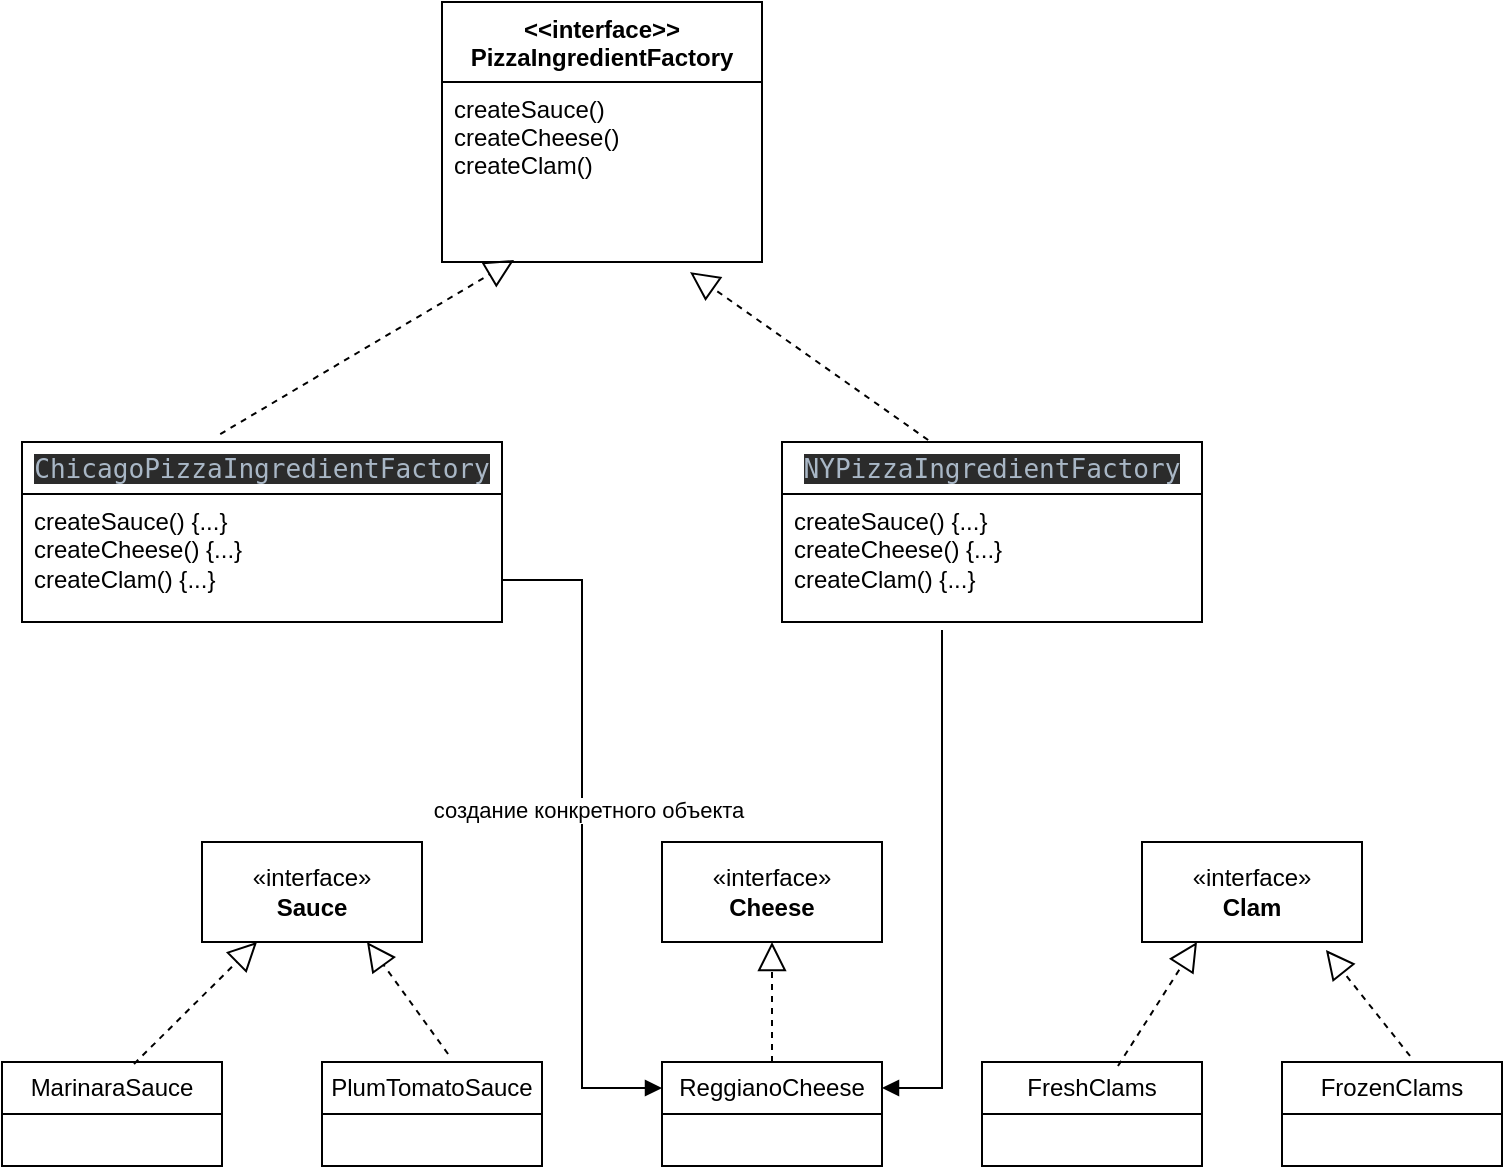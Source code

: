 <mxfile version="24.1.0" type="device">
  <diagram id="C5RBs43oDa-KdzZeNtuy" name="Page-1">
    <mxGraphModel dx="1026" dy="743" grid="1" gridSize="10" guides="1" tooltips="1" connect="1" arrows="1" fold="1" page="1" pageScale="1" pageWidth="827" pageHeight="1169" math="0" shadow="0">
      <root>
        <mxCell id="WIyWlLk6GJQsqaUBKTNV-0" />
        <mxCell id="WIyWlLk6GJQsqaUBKTNV-1" parent="WIyWlLk6GJQsqaUBKTNV-0" />
        <mxCell id="zkfFHV4jXpPFQw0GAbJ--17" value="&lt;&lt;interface&gt;&gt;&#xa;PizzaIngredientFactory" style="swimlane;fontStyle=1;align=center;verticalAlign=top;childLayout=stackLayout;horizontal=1;startSize=40;horizontalStack=0;resizeParent=1;resizeLast=0;collapsible=1;marginBottom=0;rounded=0;shadow=0;strokeWidth=1;" parent="WIyWlLk6GJQsqaUBKTNV-1" vertex="1">
          <mxGeometry x="280" y="50" width="160" height="130" as="geometry">
            <mxRectangle x="550" y="140" width="160" height="26" as="alternateBounds" />
          </mxGeometry>
        </mxCell>
        <mxCell id="zkfFHV4jXpPFQw0GAbJ--18" value="createSauce()&#xa;createCheese()&#xa;createClam()&#xa;" style="text;align=left;verticalAlign=top;spacingLeft=4;spacingRight=4;overflow=hidden;rotatable=0;points=[[0,0.5],[1,0.5]];portConstraint=eastwest;" parent="zkfFHV4jXpPFQw0GAbJ--17" vertex="1">
          <mxGeometry y="40" width="160" height="90" as="geometry" />
        </mxCell>
        <mxCell id="k7H9lZoIsquwD9JlWi5O-0" value="&lt;pre style=&quot;background-color:#2b2b2b;color:#a9b7c6;font-family:&#39;JetBrains Mono&#39;,monospace;font-size:9.8pt;&quot;&gt;ChicagoPizzaIngredientFactory&lt;/pre&gt;" style="swimlane;fontStyle=0;childLayout=stackLayout;horizontal=1;startSize=26;fillColor=none;horizontalStack=0;resizeParent=1;resizeParentMax=0;resizeLast=0;collapsible=1;marginBottom=0;whiteSpace=wrap;html=1;" vertex="1" parent="WIyWlLk6GJQsqaUBKTNV-1">
          <mxGeometry x="70" y="270" width="240" height="90" as="geometry" />
        </mxCell>
        <mxCell id="k7H9lZoIsquwD9JlWi5O-2" value="createSauce() {...}&lt;br style=&quot;padding: 0px; margin: 0px;&quot;&gt;createCheese() {...}&lt;div&gt;createClam() {...}&lt;div style=&quot;padding: 0px; margin: 0px;&quot;&gt;&lt;br style=&quot;padding: 0px; margin: 0px; text-wrap: nowrap;&quot;&gt;&lt;/div&gt;&lt;/div&gt;" style="text;strokeColor=none;fillColor=none;align=left;verticalAlign=top;spacingLeft=4;spacingRight=4;overflow=hidden;rotatable=0;points=[[0,0.5],[1,0.5]];portConstraint=eastwest;whiteSpace=wrap;html=1;" vertex="1" parent="k7H9lZoIsquwD9JlWi5O-0">
          <mxGeometry y="26" width="240" height="64" as="geometry" />
        </mxCell>
        <mxCell id="k7H9lZoIsquwD9JlWi5O-4" value="&lt;pre style=&quot;background-color:#2b2b2b;color:#a9b7c6;font-family:&#39;JetBrains Mono&#39;,monospace;font-size:9.8pt;&quot;&gt;NYPizzaIngredientFactory&lt;/pre&gt;" style="swimlane;fontStyle=0;childLayout=stackLayout;horizontal=1;startSize=26;fillColor=none;horizontalStack=0;resizeParent=1;resizeParentMax=0;resizeLast=0;collapsible=1;marginBottom=0;whiteSpace=wrap;html=1;" vertex="1" parent="WIyWlLk6GJQsqaUBKTNV-1">
          <mxGeometry x="450" y="270" width="210" height="90" as="geometry" />
        </mxCell>
        <mxCell id="k7H9lZoIsquwD9JlWi5O-5" value="createSauce() {...}&lt;br style=&quot;padding: 0px; margin: 0px;&quot;&gt;createCheese() {...}&lt;br style=&quot;padding: 0px; margin: 0px;&quot;&gt;createClam() {...}&lt;div style=&quot;padding: 0px; margin: 0px;&quot;&gt;&lt;br style=&quot;padding: 0px; margin: 0px; text-wrap: nowrap;&quot;&gt;&lt;/div&gt;" style="text;strokeColor=none;fillColor=none;align=left;verticalAlign=top;spacingLeft=4;spacingRight=4;overflow=hidden;rotatable=0;points=[[0,0.5],[1,0.5]];portConstraint=eastwest;whiteSpace=wrap;html=1;" vertex="1" parent="k7H9lZoIsquwD9JlWi5O-4">
          <mxGeometry y="26" width="210" height="64" as="geometry" />
        </mxCell>
        <mxCell id="k7H9lZoIsquwD9JlWi5O-12" value="«interface»&lt;br&gt;&lt;b&gt;Sauce&lt;/b&gt;" style="html=1;whiteSpace=wrap;" vertex="1" parent="WIyWlLk6GJQsqaUBKTNV-1">
          <mxGeometry x="160" y="470" width="110" height="50" as="geometry" />
        </mxCell>
        <mxCell id="k7H9lZoIsquwD9JlWi5O-13" value="«interface»&lt;br&gt;&lt;b&gt;Cheese&lt;/b&gt;" style="html=1;whiteSpace=wrap;" vertex="1" parent="WIyWlLk6GJQsqaUBKTNV-1">
          <mxGeometry x="390" y="470" width="110" height="50" as="geometry" />
        </mxCell>
        <mxCell id="k7H9lZoIsquwD9JlWi5O-14" value="«interface»&lt;br&gt;&lt;b&gt;Clam&lt;/b&gt;" style="html=1;whiteSpace=wrap;" vertex="1" parent="WIyWlLk6GJQsqaUBKTNV-1">
          <mxGeometry x="630" y="470" width="110" height="50" as="geometry" />
        </mxCell>
        <mxCell id="k7H9lZoIsquwD9JlWi5O-15" value="MarinaraSauce" style="swimlane;fontStyle=0;childLayout=stackLayout;horizontal=1;startSize=26;fillColor=none;horizontalStack=0;resizeParent=1;resizeParentMax=0;resizeLast=0;collapsible=1;marginBottom=0;whiteSpace=wrap;html=1;" vertex="1" parent="WIyWlLk6GJQsqaUBKTNV-1">
          <mxGeometry x="60" y="580" width="110" height="52" as="geometry" />
        </mxCell>
        <mxCell id="k7H9lZoIsquwD9JlWi5O-19" value="" style="endArrow=block;dashed=1;endFill=0;endSize=12;html=1;rounded=0;exitX=0.413;exitY=-0.044;exitDx=0;exitDy=0;exitPerimeter=0;entryX=0.225;entryY=0.989;entryDx=0;entryDy=0;entryPerimeter=0;" edge="1" parent="WIyWlLk6GJQsqaUBKTNV-1" source="k7H9lZoIsquwD9JlWi5O-0" target="zkfFHV4jXpPFQw0GAbJ--18">
          <mxGeometry width="160" relative="1" as="geometry">
            <mxPoint x="150" y="230" as="sourcePoint" />
            <mxPoint x="310" y="230" as="targetPoint" />
          </mxGeometry>
        </mxCell>
        <mxCell id="k7H9lZoIsquwD9JlWi5O-20" value="" style="endArrow=block;dashed=1;endFill=0;endSize=12;html=1;rounded=0;exitX=0.348;exitY=-0.011;exitDx=0;exitDy=0;exitPerimeter=0;entryX=0.775;entryY=1.056;entryDx=0;entryDy=0;entryPerimeter=0;" edge="1" parent="WIyWlLk6GJQsqaUBKTNV-1" source="k7H9lZoIsquwD9JlWi5O-4" target="zkfFHV4jXpPFQw0GAbJ--18">
          <mxGeometry width="160" relative="1" as="geometry">
            <mxPoint x="179" y="276" as="sourcePoint" />
            <mxPoint x="326" y="189" as="targetPoint" />
          </mxGeometry>
        </mxCell>
        <mxCell id="k7H9lZoIsquwD9JlWi5O-21" value="PlumTomatoSauce" style="swimlane;fontStyle=0;childLayout=stackLayout;horizontal=1;startSize=26;fillColor=none;horizontalStack=0;resizeParent=1;resizeParentMax=0;resizeLast=0;collapsible=1;marginBottom=0;whiteSpace=wrap;html=1;" vertex="1" parent="WIyWlLk6GJQsqaUBKTNV-1">
          <mxGeometry x="220" y="580" width="110" height="52" as="geometry" />
        </mxCell>
        <mxCell id="k7H9lZoIsquwD9JlWi5O-22" value="ReggianoCheese" style="swimlane;fontStyle=0;childLayout=stackLayout;horizontal=1;startSize=26;fillColor=none;horizontalStack=0;resizeParent=1;resizeParentMax=0;resizeLast=0;collapsible=1;marginBottom=0;whiteSpace=wrap;html=1;" vertex="1" parent="WIyWlLk6GJQsqaUBKTNV-1">
          <mxGeometry x="390" y="580" width="110" height="52" as="geometry" />
        </mxCell>
        <mxCell id="k7H9lZoIsquwD9JlWi5O-23" value="FreshClams" style="swimlane;fontStyle=0;childLayout=stackLayout;horizontal=1;startSize=26;fillColor=none;horizontalStack=0;resizeParent=1;resizeParentMax=0;resizeLast=0;collapsible=1;marginBottom=0;whiteSpace=wrap;html=1;" vertex="1" parent="WIyWlLk6GJQsqaUBKTNV-1">
          <mxGeometry x="550" y="580" width="110" height="52" as="geometry" />
        </mxCell>
        <mxCell id="k7H9lZoIsquwD9JlWi5O-24" value="FrozenClams" style="swimlane;fontStyle=0;childLayout=stackLayout;horizontal=1;startSize=26;fillColor=none;horizontalStack=0;resizeParent=1;resizeParentMax=0;resizeLast=0;collapsible=1;marginBottom=0;whiteSpace=wrap;html=1;" vertex="1" parent="WIyWlLk6GJQsqaUBKTNV-1">
          <mxGeometry x="700" y="580" width="110" height="52" as="geometry" />
        </mxCell>
        <mxCell id="k7H9lZoIsquwD9JlWi5O-25" value="" style="endArrow=block;dashed=1;endFill=0;endSize=12;html=1;rounded=0;exitX=0.6;exitY=0.019;exitDx=0;exitDy=0;exitPerimeter=0;entryX=0.25;entryY=1;entryDx=0;entryDy=0;" edge="1" parent="WIyWlLk6GJQsqaUBKTNV-1" source="k7H9lZoIsquwD9JlWi5O-15" target="k7H9lZoIsquwD9JlWi5O-12">
          <mxGeometry width="160" relative="1" as="geometry">
            <mxPoint x="179" y="276" as="sourcePoint" />
            <mxPoint x="326" y="189" as="targetPoint" />
          </mxGeometry>
        </mxCell>
        <mxCell id="k7H9lZoIsquwD9JlWi5O-26" value="" style="endArrow=block;dashed=1;endFill=0;endSize=12;html=1;rounded=0;exitX=0.573;exitY=-0.077;exitDx=0;exitDy=0;exitPerimeter=0;entryX=0.75;entryY=1;entryDx=0;entryDy=0;" edge="1" parent="WIyWlLk6GJQsqaUBKTNV-1" source="k7H9lZoIsquwD9JlWi5O-21" target="k7H9lZoIsquwD9JlWi5O-12">
          <mxGeometry width="160" relative="1" as="geometry">
            <mxPoint x="189" y="286" as="sourcePoint" />
            <mxPoint x="336" y="199" as="targetPoint" />
          </mxGeometry>
        </mxCell>
        <mxCell id="k7H9lZoIsquwD9JlWi5O-27" value="" style="endArrow=block;dashed=1;endFill=0;endSize=12;html=1;rounded=0;exitX=0.5;exitY=0;exitDx=0;exitDy=0;entryX=0.5;entryY=1;entryDx=0;entryDy=0;" edge="1" parent="WIyWlLk6GJQsqaUBKTNV-1" source="k7H9lZoIsquwD9JlWi5O-22" target="k7H9lZoIsquwD9JlWi5O-13">
          <mxGeometry width="160" relative="1" as="geometry">
            <mxPoint x="199" y="296" as="sourcePoint" />
            <mxPoint x="346" y="209" as="targetPoint" />
          </mxGeometry>
        </mxCell>
        <mxCell id="k7H9lZoIsquwD9JlWi5O-28" value="" style="endArrow=block;dashed=1;endFill=0;endSize=12;html=1;rounded=0;exitX=0.618;exitY=0.038;exitDx=0;exitDy=0;exitPerimeter=0;entryX=0.25;entryY=1;entryDx=0;entryDy=0;" edge="1" parent="WIyWlLk6GJQsqaUBKTNV-1" source="k7H9lZoIsquwD9JlWi5O-23" target="k7H9lZoIsquwD9JlWi5O-14">
          <mxGeometry width="160" relative="1" as="geometry">
            <mxPoint x="209" y="306" as="sourcePoint" />
            <mxPoint x="356" y="219" as="targetPoint" />
          </mxGeometry>
        </mxCell>
        <mxCell id="k7H9lZoIsquwD9JlWi5O-29" value="" style="endArrow=block;dashed=1;endFill=0;endSize=12;html=1;rounded=0;exitX=0.582;exitY=-0.058;exitDx=0;exitDy=0;exitPerimeter=0;entryX=0.836;entryY=1.08;entryDx=0;entryDy=0;entryPerimeter=0;" edge="1" parent="WIyWlLk6GJQsqaUBKTNV-1" source="k7H9lZoIsquwD9JlWi5O-24" target="k7H9lZoIsquwD9JlWi5O-14">
          <mxGeometry width="160" relative="1" as="geometry">
            <mxPoint x="219" y="316" as="sourcePoint" />
            <mxPoint x="366" y="229" as="targetPoint" />
          </mxGeometry>
        </mxCell>
        <mxCell id="k7H9lZoIsquwD9JlWi5O-30" value="" style="endArrow=block;endFill=1;html=1;edgeStyle=orthogonalEdgeStyle;align=left;verticalAlign=top;rounded=0;exitX=1;exitY=0.672;exitDx=0;exitDy=0;exitPerimeter=0;entryX=0;entryY=0.25;entryDx=0;entryDy=0;" edge="1" parent="WIyWlLk6GJQsqaUBKTNV-1" source="k7H9lZoIsquwD9JlWi5O-2" target="k7H9lZoIsquwD9JlWi5O-22">
          <mxGeometry x="-1" relative="1" as="geometry">
            <mxPoint x="100" y="410" as="sourcePoint" />
            <mxPoint x="360" y="560" as="targetPoint" />
          </mxGeometry>
        </mxCell>
        <mxCell id="k7H9lZoIsquwD9JlWi5O-33" value="создание конкретного объекта" style="edgeLabel;html=1;align=center;verticalAlign=middle;resizable=0;points=[];" vertex="1" connectable="0" parent="k7H9lZoIsquwD9JlWi5O-30">
          <mxGeometry x="-0.075" y="3" relative="1" as="geometry">
            <mxPoint as="offset" />
          </mxGeometry>
        </mxCell>
        <mxCell id="k7H9lZoIsquwD9JlWi5O-34" value="" style="endArrow=block;endFill=1;html=1;edgeStyle=orthogonalEdgeStyle;align=left;verticalAlign=top;rounded=0;entryX=1;entryY=0.25;entryDx=0;entryDy=0;" edge="1" parent="WIyWlLk6GJQsqaUBKTNV-1" target="k7H9lZoIsquwD9JlWi5O-22">
          <mxGeometry x="-1" relative="1" as="geometry">
            <mxPoint x="530" y="364" as="sourcePoint" />
            <mxPoint x="400" y="603" as="targetPoint" />
            <Array as="points">
              <mxPoint x="530" y="364" />
              <mxPoint x="530" y="593" />
            </Array>
          </mxGeometry>
        </mxCell>
      </root>
    </mxGraphModel>
  </diagram>
</mxfile>
